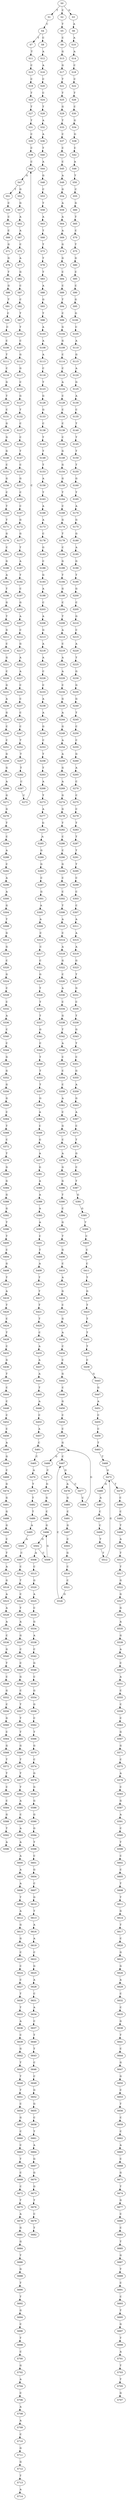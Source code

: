 strict digraph  {
	S0 -> S1 [ label = T ];
	S0 -> S2 [ label = C ];
	S0 -> S3 [ label = G ];
	S1 -> S4 [ label = C ];
	S2 -> S5 [ label = T ];
	S3 -> S6 [ label = A ];
	S4 -> S7 [ label = T ];
	S4 -> S8 [ label = C ];
	S5 -> S9 [ label = C ];
	S6 -> S10 [ label = A ];
	S7 -> S11 [ label = T ];
	S8 -> S12 [ label = A ];
	S9 -> S13 [ label = G ];
	S10 -> S14 [ label = A ];
	S11 -> S15 [ label = C ];
	S12 -> S16 [ label = A ];
	S13 -> S17 [ label = G ];
	S14 -> S18 [ label = C ];
	S15 -> S19 [ label = C ];
	S16 -> S20 [ label = C ];
	S17 -> S21 [ label = T ];
	S18 -> S22 [ label = C ];
	S19 -> S23 [ label = T ];
	S20 -> S24 [ label = C ];
	S21 -> S25 [ label = T ];
	S22 -> S26 [ label = T ];
	S23 -> S27 [ label = T ];
	S24 -> S28 [ label = T ];
	S25 -> S29 [ label = G ];
	S26 -> S30 [ label = C ];
	S27 -> S31 [ label = T ];
	S28 -> S32 [ label = A ];
	S29 -> S33 [ label = T ];
	S30 -> S34 [ label = G ];
	S31 -> S35 [ label = C ];
	S32 -> S36 [ label = A ];
	S33 -> S37 [ label = C ];
	S34 -> S38 [ label = G ];
	S35 -> S39 [ label = C ];
	S36 -> S40 [ label = T ];
	S37 -> S41 [ label = C ];
	S38 -> S42 [ label = C ];
	S39 -> S43 [ label = C ];
	S40 -> S44 [ label = A ];
	S41 -> S45 [ label = C ];
	S42 -> S46 [ label = A ];
	S43 -> S47 [ label = G ];
	S44 -> S48 [ label = G ];
	S45 -> S49 [ label = A ];
	S46 -> S50 [ label = T ];
	S47 -> S51 [ label = T ];
	S47 -> S52 [ label = G ];
	S48 -> S53 [ label = C ];
	S49 -> S54 [ label = G ];
	S50 -> S55 [ label = C ];
	S51 -> S56 [ label = C ];
	S52 -> S57 [ label = G ];
	S53 -> S58 [ label = T ];
	S54 -> S59 [ label = A ];
	S55 -> S60 [ label = G ];
	S56 -> S61 [ label = C ];
	S57 -> S62 [ label = A ];
	S58 -> S63 [ label = A ];
	S59 -> S64 [ label = A ];
	S60 -> S65 [ label = T ];
	S61 -> S66 [ label = C ];
	S62 -> S67 [ label = A ];
	S63 -> S68 [ label = T ];
	S64 -> S69 [ label = A ];
	S65 -> S70 [ label = C ];
	S66 -> S71 [ label = G ];
	S67 -> S72 [ label = C ];
	S68 -> S73 [ label = T ];
	S69 -> S74 [ label = G ];
	S70 -> S75 [ label = T ];
	S71 -> S76 [ label = G ];
	S72 -> S77 [ label = A ];
	S73 -> S78 [ label = T ];
	S74 -> S79 [ label = G ];
	S75 -> S80 [ label = G ];
	S76 -> S81 [ label = T ];
	S77 -> S82 [ label = G ];
	S78 -> S83 [ label = T ];
	S79 -> S84 [ label = C ];
	S80 -> S85 [ label = C ];
	S81 -> S86 [ label = G ];
	S82 -> S87 [ label = C ];
	S83 -> S88 [ label = A ];
	S84 -> S89 [ label = C ];
	S85 -> S90 [ label = C ];
	S86 -> S91 [ label = T ];
	S87 -> S92 [ label = C ];
	S88 -> S93 [ label = G ];
	S89 -> S94 [ label = T ];
	S90 -> S95 [ label = G ];
	S91 -> S96 [ label = C ];
	S92 -> S97 [ label = T ];
	S93 -> S98 [ label = T ];
	S94 -> S99 [ label = C ];
	S95 -> S100 [ label = G ];
	S96 -> S101 [ label = C ];
	S97 -> S102 [ label = T ];
	S98 -> S103 [ label = A ];
	S99 -> S104 [ label = G ];
	S100 -> S105 [ label = C ];
	S101 -> S106 [ label = C ];
	S102 -> S107 [ label = C ];
	S103 -> S108 [ label = A ];
	S104 -> S109 [ label = G ];
	S105 -> S110 [ label = A ];
	S106 -> S111 [ label = T ];
	S107 -> S112 [ label = G ];
	S108 -> S113 [ label = A ];
	S109 -> S114 [ label = C ];
	S110 -> S115 [ label = G ];
	S111 -> S116 [ label = C ];
	S112 -> S117 [ label = G ];
	S113 -> S118 [ label = C ];
	S114 -> S119 [ label = C ];
	S115 -> S120 [ label = A ];
	S116 -> S121 [ label = G ];
	S117 -> S122 [ label = C ];
	S118 -> S123 [ label = T ];
	S119 -> S124 [ label = A ];
	S120 -> S125 [ label = G ];
	S121 -> S126 [ label = T ];
	S122 -> S127 [ label = G ];
	S123 -> S128 [ label = G ];
	S124 -> S129 [ label = C ];
	S125 -> S130 [ label = A ];
	S126 -> S131 [ label = C ];
	S127 -> S132 [ label = T ];
	S128 -> S133 [ label = G ];
	S129 -> S134 [ label = C ];
	S130 -> S135 [ label = C ];
	S131 -> S136 [ label = G ];
	S132 -> S137 [ label = C ];
	S133 -> S138 [ label = C ];
	S134 -> S139 [ label = C ];
	S135 -> S140 [ label = T ];
	S136 -> S141 [ label = G ];
	S137 -> S142 [ label = C ];
	S138 -> S143 [ label = T ];
	S139 -> S144 [ label = C ];
	S140 -> S145 [ label = T ];
	S141 -> S146 [ label = G ];
	S142 -> S147 [ label = T ];
	S143 -> S148 [ label = T ];
	S144 -> S149 [ label = G ];
	S145 -> S150 [ label = T ];
	S146 -> S151 [ label = C ];
	S147 -> S152 [ label = C ];
	S148 -> S153 [ label = T ];
	S149 -> S154 [ label = G ];
	S150 -> S155 [ label = T ];
	S151 -> S156 [ label = G ];
	S152 -> S157 [ label = G ];
	S153 -> S158 [ label = A ];
	S154 -> S159 [ label = G ];
	S155 -> S160 [ label = G ];
	S156 -> S161 [ label = C ];
	S157 -> S162 [ label = C ];
	S158 -> S163 [ label = T ];
	S159 -> S164 [ label = T ];
	S160 -> S165 [ label = T ];
	S161 -> S166 [ label = T ];
	S162 -> S167 [ label = C ];
	S163 -> S168 [ label = A ];
	S164 -> S169 [ label = C ];
	S165 -> S170 [ label = A ];
	S166 -> S171 [ label = T ];
	S167 -> S172 [ label = G ];
	S168 -> S173 [ label = A ];
	S169 -> S174 [ label = G ];
	S170 -> S175 [ label = G ];
	S171 -> S176 [ label = G ];
	S172 -> S177 [ label = G ];
	S173 -> S178 [ label = C ];
	S174 -> S179 [ label = T ];
	S175 -> S180 [ label = G ];
	S176 -> S181 [ label = C ];
	S177 -> S182 [ label = T ];
	S178 -> S183 [ label = G ];
	S179 -> S184 [ label = C ];
	S180 -> S185 [ label = A ];
	S181 -> S186 [ label = G ];
	S182 -> S187 [ label = A ];
	S183 -> S188 [ label = C ];
	S184 -> S189 [ label = G ];
	S185 -> S190 [ label = G ];
	S186 -> S191 [ label = A ];
	S187 -> S192 [ label = T ];
	S188 -> S193 [ label = G ];
	S189 -> S194 [ label = T ];
	S190 -> S195 [ label = T ];
	S191 -> S196 [ label = T ];
	S192 -> S197 [ label = C ];
	S193 -> S198 [ label = A ];
	S194 -> S199 [ label = G ];
	S195 -> S200 [ label = G ];
	S196 -> S201 [ label = G ];
	S197 -> S202 [ label = G ];
	S198 -> S203 [ label = C ];
	S199 -> S204 [ label = C ];
	S200 -> S205 [ label = C ];
	S201 -> S206 [ label = T ];
	S202 -> S207 [ label = A ];
	S203 -> S208 [ label = A ];
	S204 -> S209 [ label = T ];
	S205 -> S210 [ label = G ];
	S206 -> S211 [ label = G ];
	S207 -> S212 [ label = C ];
	S208 -> S213 [ label = G ];
	S209 -> S214 [ label = A ];
	S210 -> S215 [ label = C ];
	S211 -> S216 [ label = C ];
	S212 -> S217 [ label = G ];
	S213 -> S218 [ label = A ];
	S214 -> S219 [ label = C ];
	S215 -> S220 [ label = A ];
	S216 -> S221 [ label = G ];
	S217 -> S222 [ label = A ];
	S218 -> S223 [ label = A ];
	S219 -> S224 [ label = A ];
	S220 -> S225 [ label = T ];
	S221 -> S226 [ label = C ];
	S222 -> S227 [ label = A ];
	S223 -> S228 [ label = C ];
	S224 -> S229 [ label = A ];
	S225 -> S230 [ label = G ];
	S226 -> S231 [ label = G ];
	S227 -> S232 [ label = C ];
	S228 -> S233 [ label = C ];
	S229 -> S234 [ label = C ];
	S230 -> S235 [ label = G ];
	S231 -> S236 [ label = A ];
	S232 -> S237 [ label = C ];
	S233 -> S238 [ label = A ];
	S234 -> S239 [ label = G ];
	S235 -> S240 [ label = G ];
	S236 -> S241 [ label = G ];
	S237 -> S242 [ label = C ];
	S238 -> S243 [ label = A ];
	S239 -> S244 [ label = A ];
	S240 -> S245 [ label = T ];
	S241 -> S246 [ label = C ];
	S242 -> S247 [ label = C ];
	S243 -> S248 [ label = G ];
	S244 -> S249 [ label = G ];
	S245 -> S250 [ label = C ];
	S246 -> S251 [ label = C ];
	S247 -> S252 [ label = T ];
	S248 -> S253 [ label = C ];
	S249 -> S254 [ label = A ];
	S250 -> S255 [ label = C ];
	S251 -> S256 [ label = G ];
	S252 -> S257 [ label = T ];
	S253 -> S258 [ label = T ];
	S254 -> S259 [ label = A ];
	S255 -> S260 [ label = G ];
	S256 -> S261 [ label = G ];
	S257 -> S262 [ label = T ];
	S258 -> S263 [ label = T ];
	S259 -> S264 [ label = G ];
	S260 -> S265 [ label = A ];
	S261 -> S266 [ label = A ];
	S262 -> S267 [ label = C ];
	S263 -> S268 [ label = A ];
	S264 -> S269 [ label = A ];
	S265 -> S270 [ label = C ];
	S266 -> S271 [ label = G ];
	S267 -> S272 [ label = C ];
	S268 -> S273 [ label = T ];
	S269 -> S274 [ label = G ];
	S270 -> S275 [ label = C ];
	S271 -> S276 [ label = G ];
	S272 -> S43 [ label = C ];
	S273 -> S277 [ label = A ];
	S274 -> S278 [ label = G ];
	S275 -> S279 [ label = C ];
	S276 -> S280 [ label = T ];
	S277 -> S281 [ label = G ];
	S278 -> S282 [ label = T ];
	S279 -> S283 [ label = T ];
	S280 -> S284 [ label = C ];
	S281 -> S285 [ label = A ];
	S282 -> S286 [ label = C ];
	S283 -> S287 [ label = T ];
	S284 -> S288 [ label = A ];
	S285 -> S289 [ label = G ];
	S286 -> S290 [ label = C ];
	S287 -> S291 [ label = T ];
	S288 -> S292 [ label = C ];
	S289 -> S293 [ label = G ];
	S290 -> S294 [ label = G ];
	S291 -> S295 [ label = T ];
	S292 -> S296 [ label = A ];
	S293 -> S297 [ label = C ];
	S294 -> S298 [ label = C ];
	S295 -> S299 [ label = C ];
	S296 -> S300 [ label = A ];
	S297 -> S301 [ label = G ];
	S298 -> S302 [ label = C ];
	S299 -> S303 [ label = C ];
	S300 -> S304 [ label = G ];
	S301 -> S305 [ label = A ];
	S302 -> S306 [ label = T ];
	S303 -> S307 [ label = C ];
	S304 -> S308 [ label = T ];
	S305 -> S309 [ label = A ];
	S306 -> S310 [ label = A ];
	S307 -> S311 [ label = A ];
	S308 -> S312 [ label = G ];
	S309 -> S313 [ label = C ];
	S310 -> S314 [ label = C ];
	S311 -> S315 [ label = A ];
	S312 -> S316 [ label = G ];
	S313 -> S317 [ label = C ];
	S314 -> S318 [ label = A ];
	S315 -> S319 [ label = A ];
	S316 -> S320 [ label = C ];
	S317 -> S321 [ label = C ];
	S318 -> S322 [ label = G ];
	S319 -> S323 [ label = G ];
	S320 -> S324 [ label = G ];
	S321 -> S325 [ label = G ];
	S322 -> S326 [ label = C ];
	S323 -> S327 [ label = T ];
	S324 -> S328 [ label = C ];
	S325 -> S329 [ label = T ];
	S326 -> S330 [ label = A ];
	S327 -> S331 [ label = G ];
	S328 -> S332 [ label = C ];
	S329 -> S333 [ label = T ];
	S330 -> S334 [ label = C ];
	S331 -> S335 [ label = C ];
	S332 -> S336 [ label = A ];
	S333 -> S337 [ label = T ];
	S334 -> S338 [ label = G ];
	S335 -> S339 [ label = T ];
	S336 -> S340 [ label = C ];
	S337 -> S341 [ label = G ];
	S338 -> S342 [ label = T ];
	S339 -> S343 [ label = G ];
	S340 -> S344 [ label = C ];
	S341 -> S345 [ label = C ];
	S342 -> S346 [ label = A ];
	S343 -> S347 [ label = T ];
	S344 -> S348 [ label = G ];
	S345 -> S349 [ label = T ];
	S346 -> S350 [ label = C ];
	S347 -> S351 [ label = C ];
	S348 -> S352 [ label = G ];
	S349 -> S353 [ label = T ];
	S350 -> S354 [ label = C ];
	S351 -> S355 [ label = G ];
	S352 -> S356 [ label = G ];
	S353 -> S357 [ label = T ];
	S354 -> S358 [ label = C ];
	S355 -> S359 [ label = A ];
	S356 -> S360 [ label = G ];
	S357 -> S361 [ label = G ];
	S358 -> S362 [ label = A ];
	S359 -> S363 [ label = G ];
	S360 -> S364 [ label = C ];
	S361 -> S365 [ label = A ];
	S362 -> S366 [ label = C ];
	S363 -> S367 [ label = A ];
	S364 -> S368 [ label = T ];
	S365 -> S369 [ label = C ];
	S366 -> S370 [ label = G ];
	S367 -> S371 [ label = C ];
	S368 -> S372 [ label = C ];
	S369 -> S373 [ label = G ];
	S370 -> S374 [ label = C ];
	S371 -> S375 [ label = T ];
	S372 -> S376 [ label = T ];
	S373 -> S377 [ label = A ];
	S374 -> S378 [ label = A ];
	S375 -> S379 [ label = G ];
	S376 -> S380 [ label = G ];
	S377 -> S381 [ label = G ];
	S378 -> S382 [ label = G ];
	S379 -> S383 [ label = C ];
	S380 -> S384 [ label = G ];
	S381 -> S385 [ label = A ];
	S382 -> S386 [ label = G ];
	S383 -> S387 [ label = T ];
	S384 -> S388 [ label = G ];
	S385 -> S389 [ label = A ];
	S386 -> S390 [ label = T ];
	S387 -> S391 [ label = G ];
	S388 -> S392 [ label = G ];
	S389 -> S393 [ label = A ];
	S390 -> S394 [ label = C ];
	S391 -> S395 [ label = G ];
	S392 -> S396 [ label = T ];
	S393 -> S397 [ label = A ];
	S394 -> S398 [ label = G ];
	S395 -> S399 [ label = T ];
	S396 -> S400 [ label = T ];
	S397 -> S401 [ label = C ];
	S398 -> S402 [ label = T ];
	S399 -> S403 [ label = C ];
	S400 -> S404 [ label = C ];
	S401 -> S405 [ label = T ];
	S402 -> S406 [ label = G ];
	S403 -> S407 [ label = C ];
	S404 -> S408 [ label = G ];
	S405 -> S409 [ label = A ];
	S406 -> S410 [ label = C ];
	S407 -> S411 [ label = C ];
	S408 -> S412 [ label = T ];
	S409 -> S413 [ label = T ];
	S410 -> S414 [ label = A ];
	S411 -> S415 [ label = T ];
	S412 -> S416 [ label = A ];
	S413 -> S417 [ label = T ];
	S414 -> S418 [ label = G ];
	S415 -> S419 [ label = G ];
	S416 -> S420 [ label = T ];
	S417 -> S421 [ label = T ];
	S418 -> S422 [ label = C ];
	S419 -> S423 [ label = T ];
	S420 -> S424 [ label = C ];
	S421 -> S425 [ label = T ];
	S422 -> S426 [ label = G ];
	S423 -> S427 [ label = T ];
	S424 -> S428 [ label = T ];
	S425 -> S429 [ label = C ];
	S426 -> S430 [ label = A ];
	S427 -> S431 [ label = T ];
	S428 -> S432 [ label = C ];
	S429 -> S433 [ label = A ];
	S430 -> S434 [ label = C ];
	S431 -> S435 [ label = T ];
	S432 -> S436 [ label = G ];
	S433 -> S437 [ label = A ];
	S434 -> S438 [ label = C ];
	S435 -> S439 [ label = C ];
	S436 -> S440 [ label = T ];
	S437 -> S441 [ label = A ];
	S438 -> S442 [ label = G ];
	S439 -> S443 [ label = G ];
	S440 -> S444 [ label = C ];
	S441 -> S445 [ label = T ];
	S442 -> S446 [ label = C ];
	S443 -> S447 [ label = G ];
	S444 -> S448 [ label = C ];
	S445 -> S449 [ label = A ];
	S446 -> S450 [ label = G ];
	S447 -> S451 [ label = A ];
	S448 -> S452 [ label = C ];
	S449 -> S453 [ label = C ];
	S450 -> S454 [ label = C ];
	S451 -> S455 [ label = C ];
	S452 -> S456 [ label = C ];
	S453 -> S457 [ label = A ];
	S454 -> S458 [ label = C ];
	S455 -> S459 [ label = C ];
	S456 -> S460 [ label = A ];
	S457 -> S461 [ label = C ];
	S458 -> S462 [ label = G ];
	S459 -> S463 [ label = T ];
	S460 -> S464 [ label = G ];
	S461 -> S465 [ label = C ];
	S462 -> S466 [ label = G ];
	S462 -> S467 [ label = C ];
	S463 -> S468 [ label = T ];
	S464 -> S469 [ label = C ];
	S465 -> S470 [ label = A ];
	S466 -> S471 [ label = C ];
	S467 -> S472 [ label = G ];
	S468 -> S473 [ label = G ];
	S469 -> S474 [ label = G ];
	S470 -> S475 [ label = T ];
	S471 -> S476 [ label = G ];
	S472 -> S477 [ label = C ];
	S472 -> S478 [ label = A ];
	S473 -> S479 [ label = T ];
	S473 -> S480 [ label = G ];
	S474 -> S481 [ label = G ];
	S475 -> S482 [ label = T ];
	S476 -> S483 [ label = G ];
	S477 -> S484 [ label = C ];
	S478 -> S485 [ label = G ];
	S479 -> S486 [ label = C ];
	S480 -> S487 [ label = A ];
	S481 -> S488 [ label = G ];
	S482 -> S489 [ label = T ];
	S483 -> S490 [ label = C ];
	S484 -> S462 [ label = G ];
	S485 -> S491 [ label = C ];
	S486 -> S492 [ label = C ];
	S487 -> S493 [ label = C ];
	S488 -> S494 [ label = G ];
	S489 -> S495 [ label = A ];
	S490 -> S496 [ label = G ];
	S491 -> S497 [ label = G ];
	S492 -> S498 [ label = T ];
	S493 -> S499 [ label = C ];
	S494 -> S500 [ label = C ];
	S495 -> S501 [ label = A ];
	S496 -> S502 [ label = G ];
	S497 -> S503 [ label = C ];
	S498 -> S504 [ label = A ];
	S499 -> S505 [ label = T ];
	S500 -> S506 [ label = T ];
	S501 -> S507 [ label = C ];
	S502 -> S508 [ label = A ];
	S502 -> S509 [ label = C ];
	S503 -> S510 [ label = G ];
	S504 -> S511 [ label = T ];
	S505 -> S512 [ label = T ];
	S506 -> S513 [ label = A ];
	S507 -> S514 [ label = C ];
	S508 -> S515 [ label = C ];
	S509 -> S496 [ label = G ];
	S510 -> S516 [ label = C ];
	S511 -> S517 [ label = T ];
	S512 -> S473 [ label = G ];
	S513 -> S518 [ label = G ];
	S514 -> S519 [ label = T ];
	S515 -> S520 [ label = G ];
	S516 -> S521 [ label = C ];
	S517 -> S522 [ label = G ];
	S518 -> S523 [ label = A ];
	S519 -> S524 [ label = C ];
	S520 -> S525 [ label = A ];
	S521 -> S526 [ label = G ];
	S522 -> S527 [ label = G ];
	S523 -> S528 [ label = A ];
	S524 -> S529 [ label = T ];
	S525 -> S530 [ label = C ];
	S526 -> S467 [ label = C ];
	S527 -> S531 [ label = G ];
	S528 -> S532 [ label = A ];
	S529 -> S533 [ label = A ];
	S530 -> S534 [ label = G ];
	S531 -> S535 [ label = A ];
	S532 -> S536 [ label = C ];
	S533 -> S537 [ label = G ];
	S534 -> S538 [ label = A ];
	S535 -> S539 [ label = G ];
	S536 -> S540 [ label = G ];
	S537 -> S541 [ label = C ];
	S538 -> S542 [ label = C ];
	S539 -> S543 [ label = A ];
	S540 -> S544 [ label = T ];
	S541 -> S545 [ label = C ];
	S542 -> S546 [ label = G ];
	S543 -> S547 [ label = C ];
	S544 -> S548 [ label = C ];
	S545 -> S549 [ label = G ];
	S546 -> S550 [ label = C ];
	S547 -> S551 [ label = A ];
	S548 -> S552 [ label = G ];
	S549 -> S553 [ label = C ];
	S550 -> S554 [ label = G ];
	S551 -> S555 [ label = C ];
	S552 -> S556 [ label = C ];
	S553 -> S557 [ label = T ];
	S554 -> S558 [ label = G ];
	S555 -> S559 [ label = C ];
	S556 -> S560 [ label = G ];
	S557 -> S561 [ label = T ];
	S558 -> S562 [ label = C ];
	S559 -> S563 [ label = C ];
	S560 -> S564 [ label = C ];
	S561 -> S565 [ label = T ];
	S562 -> S566 [ label = T ];
	S563 -> S567 [ label = G ];
	S564 -> S568 [ label = G ];
	S565 -> S569 [ label = G ];
	S566 -> S570 [ label = G ];
	S567 -> S571 [ label = G ];
	S568 -> S572 [ label = T ];
	S569 -> S573 [ label = T ];
	S570 -> S574 [ label = C ];
	S571 -> S575 [ label = C ];
	S572 -> S576 [ label = T ];
	S573 -> S577 [ label = T ];
	S574 -> S578 [ label = G ];
	S575 -> S579 [ label = A ];
	S576 -> S580 [ label = C ];
	S577 -> S581 [ label = T ];
	S578 -> S582 [ label = G ];
	S579 -> S583 [ label = C ];
	S580 -> S584 [ label = C ];
	S581 -> S585 [ label = A ];
	S582 -> S586 [ label = G ];
	S583 -> S587 [ label = G ];
	S584 -> S588 [ label = G ];
	S585 -> S589 [ label = C ];
	S586 -> S590 [ label = G ];
	S587 -> S591 [ label = A ];
	S588 -> S592 [ label = T ];
	S589 -> S593 [ label = A ];
	S590 -> S594 [ label = G ];
	S591 -> S595 [ label = C ];
	S592 -> S596 [ label = A ];
	S593 -> S597 [ label = A ];
	S594 -> S598 [ label = T ];
	S595 -> S599 [ label = T ];
	S597 -> S600 [ label = A ];
	S598 -> S601 [ label = C ];
	S599 -> S602 [ label = C ];
	S600 -> S603 [ label = A ];
	S601 -> S604 [ label = G ];
	S602 -> S605 [ label = C ];
	S603 -> S606 [ label = A ];
	S604 -> S607 [ label = C ];
	S605 -> S608 [ label = T ];
	S606 -> S609 [ label = T ];
	S607 -> S610 [ label = G ];
	S608 -> S611 [ label = T ];
	S609 -> S612 [ label = A ];
	S610 -> S613 [ label = T ];
	S611 -> S614 [ label = G ];
	S612 -> S615 [ label = G ];
	S613 -> S616 [ label = A ];
	S614 -> S617 [ label = T ];
	S615 -> S618 [ label = G ];
	S616 -> S619 [ label = A ];
	S617 -> S620 [ label = C ];
	S618 -> S621 [ label = C ];
	S619 -> S622 [ label = C ];
	S620 -> S623 [ label = G ];
	S621 -> S624 [ label = C ];
	S622 -> S625 [ label = G ];
	S623 -> S626 [ label = G ];
	S624 -> S627 [ label = C ];
	S625 -> S628 [ label = A ];
	S626 -> S629 [ label = A ];
	S627 -> S630 [ label = T ];
	S628 -> S631 [ label = C ];
	S629 -> S632 [ label = C ];
	S630 -> S633 [ label = T ];
	S631 -> S634 [ label = A ];
	S632 -> S635 [ label = C ];
	S633 -> S636 [ label = A ];
	S634 -> S637 [ label = C ];
	S635 -> S638 [ label = G ];
	S636 -> S639 [ label = C ];
	S637 -> S640 [ label = T ];
	S638 -> S641 [ label = T ];
	S639 -> S642 [ label = G ];
	S640 -> S643 [ label = T ];
	S641 -> S644 [ label = C ];
	S642 -> S645 [ label = T ];
	S643 -> S646 [ label = C ];
	S644 -> S647 [ label = G ];
	S645 -> S648 [ label = T ];
	S646 -> S649 [ label = C ];
	S647 -> S650 [ label = G ];
	S648 -> S651 [ label = T ];
	S649 -> S652 [ label = G ];
	S650 -> S653 [ label = C ];
	S651 -> S654 [ label = C ];
	S652 -> S655 [ label = G ];
	S653 -> S656 [ label = T ];
	S654 -> S657 [ label = G ];
	S655 -> S658 [ label = C ];
	S656 -> S659 [ label = C ];
	S657 -> S660 [ label = C ];
	S658 -> S661 [ label = T ];
	S659 -> S662 [ label = C ];
	S660 -> S663 [ label = C ];
	S661 -> S664 [ label = A ];
	S662 -> S665 [ label = A ];
	S663 -> S666 [ label = T ];
	S664 -> S667 [ label = G ];
	S665 -> S668 [ label = C ];
	S666 -> S669 [ label = C ];
	S667 -> S670 [ label = G ];
	S668 -> S671 [ label = G ];
	S669 -> S672 [ label = C ];
	S670 -> S673 [ label = G ];
	S671 -> S674 [ label = T ];
	S672 -> S675 [ label = T ];
	S673 -> S676 [ label = T ];
	S674 -> S677 [ label = G ];
	S675 -> S678 [ label = A ];
	S676 -> S679 [ label = C ];
	S677 -> S680 [ label = C ];
	S678 -> S681 [ label = G ];
	S679 -> S682 [ label = T ];
	S680 -> S683 [ label = C ];
	S681 -> S684 [ label = G ];
	S683 -> S685 [ label = T ];
	S684 -> S686 [ label = T ];
	S685 -> S687 [ label = G ];
	S686 -> S688 [ label = G ];
	S687 -> S689 [ label = T ];
	S688 -> S690 [ label = T ];
	S689 -> S691 [ label = C ];
	S690 -> S692 [ label = T ];
	S691 -> S693 [ label = C ];
	S692 -> S694 [ label = G ];
	S693 -> S695 [ label = T ];
	S694 -> S696 [ label = C ];
	S695 -> S697 [ label = G ];
	S696 -> S698 [ label = T ];
	S697 -> S699 [ label = T ];
	S698 -> S700 [ label = C ];
	S699 -> S701 [ label = A ];
	S700 -> S702 [ label = G ];
	S701 -> S703 [ label = T ];
	S702 -> S704 [ label = A ];
	S703 -> S705 [ label = T ];
	S704 -> S706 [ label = C ];
	S705 -> S707 [ label = G ];
	S706 -> S708 [ label = A ];
	S708 -> S709 [ label = A ];
	S709 -> S710 [ label = C ];
	S710 -> S711 [ label = G ];
	S711 -> S712 [ label = G ];
	S712 -> S713 [ label = T ];
	S713 -> S714 [ label = A ];
}
